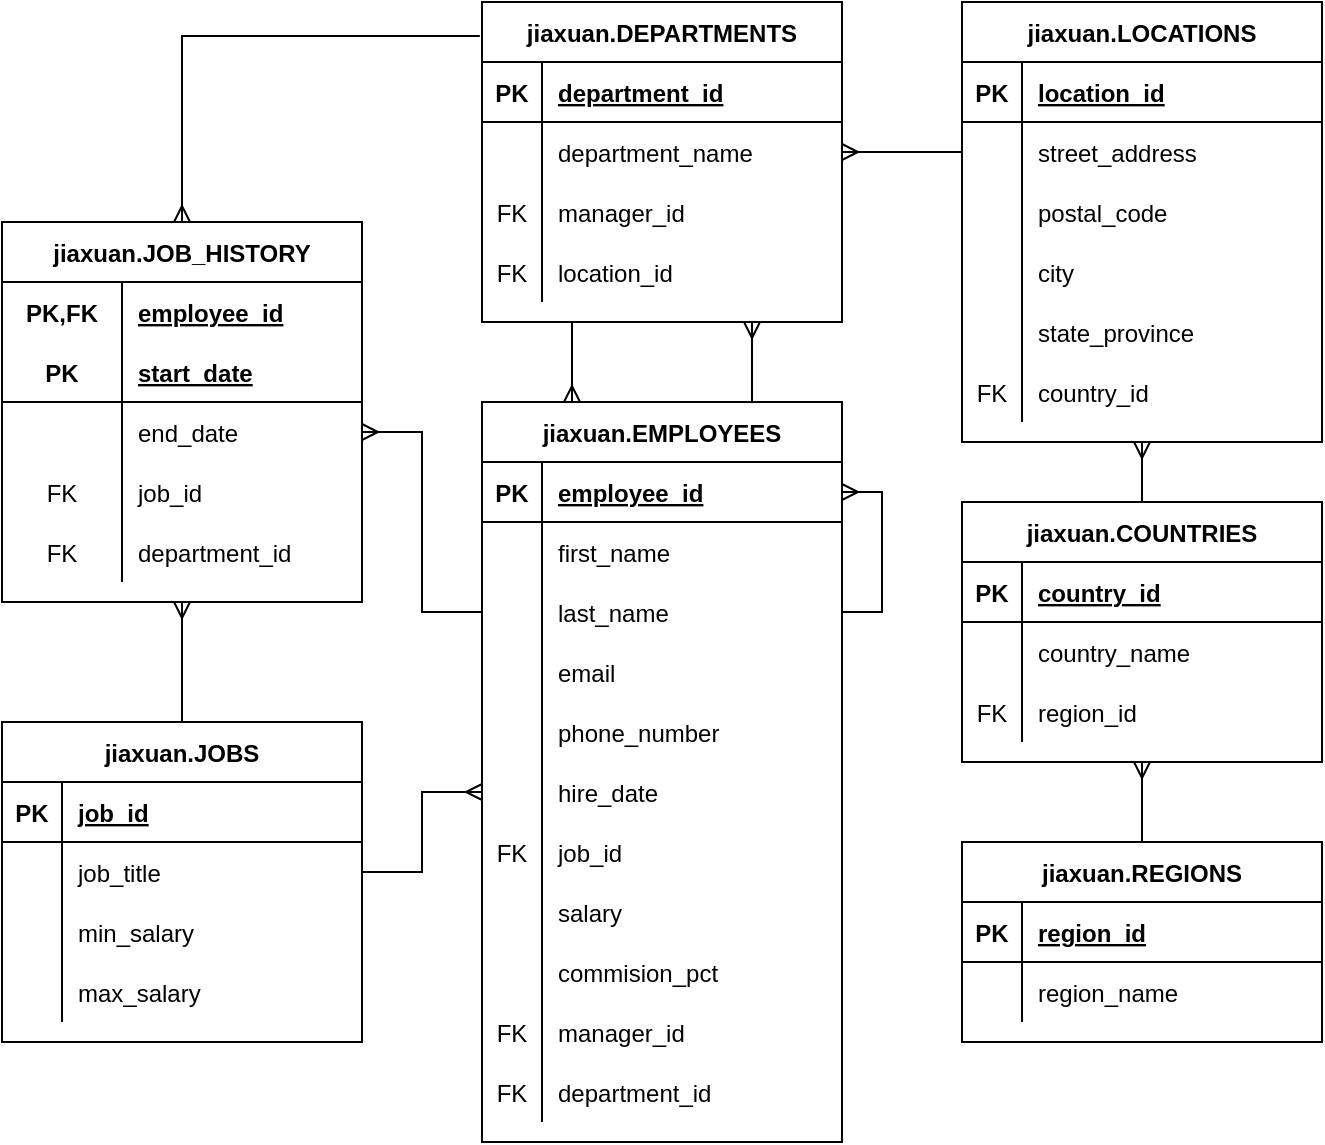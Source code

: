 <mxfile version="15.8.3" type="github">
  <diagram id="meha3vBZO2Yo5AJxxF1b" name="Page-1">
    <mxGraphModel dx="1422" dy="1894" grid="1" gridSize="10" guides="1" tooltips="1" connect="1" arrows="1" fold="1" page="1" pageScale="1" pageWidth="850" pageHeight="1100" math="0" shadow="0">
      <root>
        <mxCell id="0" />
        <mxCell id="1" parent="0" />
        <mxCell id="BhGY8TJ7GhRjr-Xtld-s-60" value="jiaxuan.REGIONS" style="shape=table;startSize=30;container=1;collapsible=1;childLayout=tableLayout;fixedRows=1;rowLines=0;fontStyle=1;align=center;resizeLast=1;" vertex="1" parent="1">
          <mxGeometry x="570" y="-470" width="180" height="100" as="geometry" />
        </mxCell>
        <mxCell id="BhGY8TJ7GhRjr-Xtld-s-61" value="" style="shape=partialRectangle;collapsible=0;dropTarget=0;pointerEvents=0;fillColor=none;top=0;left=0;bottom=1;right=0;points=[[0,0.5],[1,0.5]];portConstraint=eastwest;" vertex="1" parent="BhGY8TJ7GhRjr-Xtld-s-60">
          <mxGeometry y="30" width="180" height="30" as="geometry" />
        </mxCell>
        <mxCell id="BhGY8TJ7GhRjr-Xtld-s-62" value="PK" style="shape=partialRectangle;connectable=0;fillColor=none;top=0;left=0;bottom=0;right=0;fontStyle=1;overflow=hidden;" vertex="1" parent="BhGY8TJ7GhRjr-Xtld-s-61">
          <mxGeometry width="30" height="30" as="geometry">
            <mxRectangle width="30" height="30" as="alternateBounds" />
          </mxGeometry>
        </mxCell>
        <mxCell id="BhGY8TJ7GhRjr-Xtld-s-63" value="region_id" style="shape=partialRectangle;connectable=0;fillColor=none;top=0;left=0;bottom=0;right=0;align=left;spacingLeft=6;fontStyle=5;overflow=hidden;" vertex="1" parent="BhGY8TJ7GhRjr-Xtld-s-61">
          <mxGeometry x="30" width="150" height="30" as="geometry">
            <mxRectangle width="150" height="30" as="alternateBounds" />
          </mxGeometry>
        </mxCell>
        <mxCell id="BhGY8TJ7GhRjr-Xtld-s-64" value="" style="shape=partialRectangle;collapsible=0;dropTarget=0;pointerEvents=0;fillColor=none;top=0;left=0;bottom=0;right=0;points=[[0,0.5],[1,0.5]];portConstraint=eastwest;" vertex="1" parent="BhGY8TJ7GhRjr-Xtld-s-60">
          <mxGeometry y="60" width="180" height="30" as="geometry" />
        </mxCell>
        <mxCell id="BhGY8TJ7GhRjr-Xtld-s-65" value="" style="shape=partialRectangle;connectable=0;fillColor=none;top=0;left=0;bottom=0;right=0;editable=1;overflow=hidden;" vertex="1" parent="BhGY8TJ7GhRjr-Xtld-s-64">
          <mxGeometry width="30" height="30" as="geometry">
            <mxRectangle width="30" height="30" as="alternateBounds" />
          </mxGeometry>
        </mxCell>
        <mxCell id="BhGY8TJ7GhRjr-Xtld-s-66" value="region_name" style="shape=partialRectangle;connectable=0;fillColor=none;top=0;left=0;bottom=0;right=0;align=left;spacingLeft=6;overflow=hidden;" vertex="1" parent="BhGY8TJ7GhRjr-Xtld-s-64">
          <mxGeometry x="30" width="150" height="30" as="geometry">
            <mxRectangle width="150" height="30" as="alternateBounds" />
          </mxGeometry>
        </mxCell>
        <mxCell id="BhGY8TJ7GhRjr-Xtld-s-243" style="edgeStyle=orthogonalEdgeStyle;rounded=0;orthogonalLoop=1;jettySize=auto;html=1;exitX=0.5;exitY=1;exitDx=0;exitDy=0;entryX=0.5;entryY=0;entryDx=0;entryDy=0;startArrow=ERmany;startFill=0;endArrow=none;endFill=0;" edge="1" parent="1" source="BhGY8TJ7GhRjr-Xtld-s-99" target="BhGY8TJ7GhRjr-Xtld-s-60">
          <mxGeometry relative="1" as="geometry" />
        </mxCell>
        <mxCell id="BhGY8TJ7GhRjr-Xtld-s-99" value="jiaxuan.COUNTRIES" style="shape=table;startSize=30;container=1;collapsible=1;childLayout=tableLayout;fixedRows=1;rowLines=0;fontStyle=1;align=center;resizeLast=1;" vertex="1" parent="1">
          <mxGeometry x="570" y="-640" width="180" height="130" as="geometry" />
        </mxCell>
        <mxCell id="BhGY8TJ7GhRjr-Xtld-s-100" value="" style="shape=partialRectangle;collapsible=0;dropTarget=0;pointerEvents=0;fillColor=none;top=0;left=0;bottom=1;right=0;points=[[0,0.5],[1,0.5]];portConstraint=eastwest;" vertex="1" parent="BhGY8TJ7GhRjr-Xtld-s-99">
          <mxGeometry y="30" width="180" height="30" as="geometry" />
        </mxCell>
        <mxCell id="BhGY8TJ7GhRjr-Xtld-s-101" value="PK" style="shape=partialRectangle;connectable=0;fillColor=none;top=0;left=0;bottom=0;right=0;fontStyle=1;overflow=hidden;" vertex="1" parent="BhGY8TJ7GhRjr-Xtld-s-100">
          <mxGeometry width="30" height="30" as="geometry">
            <mxRectangle width="30" height="30" as="alternateBounds" />
          </mxGeometry>
        </mxCell>
        <mxCell id="BhGY8TJ7GhRjr-Xtld-s-102" value="country_id" style="shape=partialRectangle;connectable=0;fillColor=none;top=0;left=0;bottom=0;right=0;align=left;spacingLeft=6;fontStyle=5;overflow=hidden;" vertex="1" parent="BhGY8TJ7GhRjr-Xtld-s-100">
          <mxGeometry x="30" width="150" height="30" as="geometry">
            <mxRectangle width="150" height="30" as="alternateBounds" />
          </mxGeometry>
        </mxCell>
        <mxCell id="BhGY8TJ7GhRjr-Xtld-s-103" value="" style="shape=partialRectangle;collapsible=0;dropTarget=0;pointerEvents=0;fillColor=none;top=0;left=0;bottom=0;right=0;points=[[0,0.5],[1,0.5]];portConstraint=eastwest;" vertex="1" parent="BhGY8TJ7GhRjr-Xtld-s-99">
          <mxGeometry y="60" width="180" height="30" as="geometry" />
        </mxCell>
        <mxCell id="BhGY8TJ7GhRjr-Xtld-s-104" value="" style="shape=partialRectangle;connectable=0;fillColor=none;top=0;left=0;bottom=0;right=0;editable=1;overflow=hidden;" vertex="1" parent="BhGY8TJ7GhRjr-Xtld-s-103">
          <mxGeometry width="30" height="30" as="geometry">
            <mxRectangle width="30" height="30" as="alternateBounds" />
          </mxGeometry>
        </mxCell>
        <mxCell id="BhGY8TJ7GhRjr-Xtld-s-105" value="country_name" style="shape=partialRectangle;connectable=0;fillColor=none;top=0;left=0;bottom=0;right=0;align=left;spacingLeft=6;overflow=hidden;" vertex="1" parent="BhGY8TJ7GhRjr-Xtld-s-103">
          <mxGeometry x="30" width="150" height="30" as="geometry">
            <mxRectangle width="150" height="30" as="alternateBounds" />
          </mxGeometry>
        </mxCell>
        <mxCell id="BhGY8TJ7GhRjr-Xtld-s-106" value="" style="shape=partialRectangle;collapsible=0;dropTarget=0;pointerEvents=0;fillColor=none;top=0;left=0;bottom=0;right=0;points=[[0,0.5],[1,0.5]];portConstraint=eastwest;" vertex="1" parent="BhGY8TJ7GhRjr-Xtld-s-99">
          <mxGeometry y="90" width="180" height="30" as="geometry" />
        </mxCell>
        <mxCell id="BhGY8TJ7GhRjr-Xtld-s-107" value="FK" style="shape=partialRectangle;connectable=0;fillColor=none;top=0;left=0;bottom=0;right=0;editable=1;overflow=hidden;" vertex="1" parent="BhGY8TJ7GhRjr-Xtld-s-106">
          <mxGeometry width="30" height="30" as="geometry">
            <mxRectangle width="30" height="30" as="alternateBounds" />
          </mxGeometry>
        </mxCell>
        <mxCell id="BhGY8TJ7GhRjr-Xtld-s-108" value="region_id" style="shape=partialRectangle;connectable=0;fillColor=none;top=0;left=0;bottom=0;right=0;align=left;spacingLeft=6;overflow=hidden;" vertex="1" parent="BhGY8TJ7GhRjr-Xtld-s-106">
          <mxGeometry x="30" width="150" height="30" as="geometry">
            <mxRectangle width="150" height="30" as="alternateBounds" />
          </mxGeometry>
        </mxCell>
        <mxCell id="BhGY8TJ7GhRjr-Xtld-s-242" style="edgeStyle=orthogonalEdgeStyle;rounded=0;orthogonalLoop=1;jettySize=auto;html=1;exitX=0.5;exitY=1;exitDx=0;exitDy=0;entryX=0.5;entryY=0;entryDx=0;entryDy=0;startArrow=ERmany;startFill=0;endArrow=none;endFill=0;" edge="1" parent="1" source="BhGY8TJ7GhRjr-Xtld-s-109" target="BhGY8TJ7GhRjr-Xtld-s-99">
          <mxGeometry relative="1" as="geometry" />
        </mxCell>
        <mxCell id="BhGY8TJ7GhRjr-Xtld-s-109" value="jiaxuan.LOCATIONS" style="shape=table;startSize=30;container=1;collapsible=1;childLayout=tableLayout;fixedRows=1;rowLines=0;fontStyle=1;align=center;resizeLast=1;" vertex="1" parent="1">
          <mxGeometry x="570" y="-890" width="180" height="220" as="geometry" />
        </mxCell>
        <mxCell id="BhGY8TJ7GhRjr-Xtld-s-110" value="" style="shape=partialRectangle;collapsible=0;dropTarget=0;pointerEvents=0;fillColor=none;top=0;left=0;bottom=1;right=0;points=[[0,0.5],[1,0.5]];portConstraint=eastwest;" vertex="1" parent="BhGY8TJ7GhRjr-Xtld-s-109">
          <mxGeometry y="30" width="180" height="30" as="geometry" />
        </mxCell>
        <mxCell id="BhGY8TJ7GhRjr-Xtld-s-111" value="PK" style="shape=partialRectangle;connectable=0;fillColor=none;top=0;left=0;bottom=0;right=0;fontStyle=1;overflow=hidden;" vertex="1" parent="BhGY8TJ7GhRjr-Xtld-s-110">
          <mxGeometry width="30" height="30" as="geometry">
            <mxRectangle width="30" height="30" as="alternateBounds" />
          </mxGeometry>
        </mxCell>
        <mxCell id="BhGY8TJ7GhRjr-Xtld-s-112" value="location_id" style="shape=partialRectangle;connectable=0;fillColor=none;top=0;left=0;bottom=0;right=0;align=left;spacingLeft=6;fontStyle=5;overflow=hidden;" vertex="1" parent="BhGY8TJ7GhRjr-Xtld-s-110">
          <mxGeometry x="30" width="150" height="30" as="geometry">
            <mxRectangle width="150" height="30" as="alternateBounds" />
          </mxGeometry>
        </mxCell>
        <mxCell id="BhGY8TJ7GhRjr-Xtld-s-113" value="" style="shape=partialRectangle;collapsible=0;dropTarget=0;pointerEvents=0;fillColor=none;top=0;left=0;bottom=0;right=0;points=[[0,0.5],[1,0.5]];portConstraint=eastwest;" vertex="1" parent="BhGY8TJ7GhRjr-Xtld-s-109">
          <mxGeometry y="60" width="180" height="30" as="geometry" />
        </mxCell>
        <mxCell id="BhGY8TJ7GhRjr-Xtld-s-114" value="" style="shape=partialRectangle;connectable=0;fillColor=none;top=0;left=0;bottom=0;right=0;editable=1;overflow=hidden;" vertex="1" parent="BhGY8TJ7GhRjr-Xtld-s-113">
          <mxGeometry width="30" height="30" as="geometry">
            <mxRectangle width="30" height="30" as="alternateBounds" />
          </mxGeometry>
        </mxCell>
        <mxCell id="BhGY8TJ7GhRjr-Xtld-s-115" value="street_address" style="shape=partialRectangle;connectable=0;fillColor=none;top=0;left=0;bottom=0;right=0;align=left;spacingLeft=6;overflow=hidden;" vertex="1" parent="BhGY8TJ7GhRjr-Xtld-s-113">
          <mxGeometry x="30" width="150" height="30" as="geometry">
            <mxRectangle width="150" height="30" as="alternateBounds" />
          </mxGeometry>
        </mxCell>
        <mxCell id="BhGY8TJ7GhRjr-Xtld-s-116" value="" style="shape=partialRectangle;collapsible=0;dropTarget=0;pointerEvents=0;fillColor=none;top=0;left=0;bottom=0;right=0;points=[[0,0.5],[1,0.5]];portConstraint=eastwest;" vertex="1" parent="BhGY8TJ7GhRjr-Xtld-s-109">
          <mxGeometry y="90" width="180" height="30" as="geometry" />
        </mxCell>
        <mxCell id="BhGY8TJ7GhRjr-Xtld-s-117" value="" style="shape=partialRectangle;connectable=0;fillColor=none;top=0;left=0;bottom=0;right=0;editable=1;overflow=hidden;" vertex="1" parent="BhGY8TJ7GhRjr-Xtld-s-116">
          <mxGeometry width="30" height="30" as="geometry">
            <mxRectangle width="30" height="30" as="alternateBounds" />
          </mxGeometry>
        </mxCell>
        <mxCell id="BhGY8TJ7GhRjr-Xtld-s-118" value="postal_code" style="shape=partialRectangle;connectable=0;fillColor=none;top=0;left=0;bottom=0;right=0;align=left;spacingLeft=6;overflow=hidden;" vertex="1" parent="BhGY8TJ7GhRjr-Xtld-s-116">
          <mxGeometry x="30" width="150" height="30" as="geometry">
            <mxRectangle width="150" height="30" as="alternateBounds" />
          </mxGeometry>
        </mxCell>
        <mxCell id="BhGY8TJ7GhRjr-Xtld-s-120" value="" style="shape=partialRectangle;collapsible=0;dropTarget=0;pointerEvents=0;fillColor=none;top=0;left=0;bottom=0;right=0;points=[[0,0.5],[1,0.5]];portConstraint=eastwest;" vertex="1" parent="BhGY8TJ7GhRjr-Xtld-s-109">
          <mxGeometry y="120" width="180" height="30" as="geometry" />
        </mxCell>
        <mxCell id="BhGY8TJ7GhRjr-Xtld-s-121" value="" style="shape=partialRectangle;connectable=0;fillColor=none;top=0;left=0;bottom=0;right=0;editable=1;overflow=hidden;" vertex="1" parent="BhGY8TJ7GhRjr-Xtld-s-120">
          <mxGeometry width="30" height="30" as="geometry">
            <mxRectangle width="30" height="30" as="alternateBounds" />
          </mxGeometry>
        </mxCell>
        <mxCell id="BhGY8TJ7GhRjr-Xtld-s-122" value="city" style="shape=partialRectangle;connectable=0;fillColor=none;top=0;left=0;bottom=0;right=0;align=left;spacingLeft=6;overflow=hidden;" vertex="1" parent="BhGY8TJ7GhRjr-Xtld-s-120">
          <mxGeometry x="30" width="150" height="30" as="geometry">
            <mxRectangle width="150" height="30" as="alternateBounds" />
          </mxGeometry>
        </mxCell>
        <mxCell id="BhGY8TJ7GhRjr-Xtld-s-123" value="" style="shape=partialRectangle;collapsible=0;dropTarget=0;pointerEvents=0;fillColor=none;top=0;left=0;bottom=0;right=0;points=[[0,0.5],[1,0.5]];portConstraint=eastwest;" vertex="1" parent="BhGY8TJ7GhRjr-Xtld-s-109">
          <mxGeometry y="150" width="180" height="30" as="geometry" />
        </mxCell>
        <mxCell id="BhGY8TJ7GhRjr-Xtld-s-124" value="" style="shape=partialRectangle;connectable=0;fillColor=none;top=0;left=0;bottom=0;right=0;editable=1;overflow=hidden;" vertex="1" parent="BhGY8TJ7GhRjr-Xtld-s-123">
          <mxGeometry width="30" height="30" as="geometry">
            <mxRectangle width="30" height="30" as="alternateBounds" />
          </mxGeometry>
        </mxCell>
        <mxCell id="BhGY8TJ7GhRjr-Xtld-s-125" value="state_province" style="shape=partialRectangle;connectable=0;fillColor=none;top=0;left=0;bottom=0;right=0;align=left;spacingLeft=6;overflow=hidden;" vertex="1" parent="BhGY8TJ7GhRjr-Xtld-s-123">
          <mxGeometry x="30" width="150" height="30" as="geometry">
            <mxRectangle width="150" height="30" as="alternateBounds" />
          </mxGeometry>
        </mxCell>
        <mxCell id="BhGY8TJ7GhRjr-Xtld-s-126" value="" style="shape=partialRectangle;collapsible=0;dropTarget=0;pointerEvents=0;fillColor=none;top=0;left=0;bottom=0;right=0;points=[[0,0.5],[1,0.5]];portConstraint=eastwest;" vertex="1" parent="BhGY8TJ7GhRjr-Xtld-s-109">
          <mxGeometry y="180" width="180" height="30" as="geometry" />
        </mxCell>
        <mxCell id="BhGY8TJ7GhRjr-Xtld-s-127" value="FK" style="shape=partialRectangle;connectable=0;fillColor=none;top=0;left=0;bottom=0;right=0;editable=1;overflow=hidden;" vertex="1" parent="BhGY8TJ7GhRjr-Xtld-s-126">
          <mxGeometry width="30" height="30" as="geometry">
            <mxRectangle width="30" height="30" as="alternateBounds" />
          </mxGeometry>
        </mxCell>
        <mxCell id="BhGY8TJ7GhRjr-Xtld-s-128" value="country_id" style="shape=partialRectangle;connectable=0;fillColor=none;top=0;left=0;bottom=0;right=0;align=left;spacingLeft=6;overflow=hidden;" vertex="1" parent="BhGY8TJ7GhRjr-Xtld-s-126">
          <mxGeometry x="30" width="150" height="30" as="geometry">
            <mxRectangle width="150" height="30" as="alternateBounds" />
          </mxGeometry>
        </mxCell>
        <mxCell id="BhGY8TJ7GhRjr-Xtld-s-251" style="edgeStyle=orthogonalEdgeStyle;rounded=0;orthogonalLoop=1;jettySize=auto;html=1;exitX=0.75;exitY=1;exitDx=0;exitDy=0;entryX=0.75;entryY=0;entryDx=0;entryDy=0;startArrow=ERmany;startFill=0;endArrow=none;endFill=0;" edge="1" parent="1" source="BhGY8TJ7GhRjr-Xtld-s-148" target="BhGY8TJ7GhRjr-Xtld-s-164">
          <mxGeometry relative="1" as="geometry" />
        </mxCell>
        <mxCell id="BhGY8TJ7GhRjr-Xtld-s-148" value="jiaxuan.DEPARTMENTS" style="shape=table;startSize=30;container=1;collapsible=1;childLayout=tableLayout;fixedRows=1;rowLines=0;fontStyle=1;align=center;resizeLast=1;" vertex="1" parent="1">
          <mxGeometry x="330" y="-890" width="180" height="160" as="geometry" />
        </mxCell>
        <mxCell id="BhGY8TJ7GhRjr-Xtld-s-149" value="" style="shape=partialRectangle;collapsible=0;dropTarget=0;pointerEvents=0;fillColor=none;top=0;left=0;bottom=1;right=0;points=[[0,0.5],[1,0.5]];portConstraint=eastwest;" vertex="1" parent="BhGY8TJ7GhRjr-Xtld-s-148">
          <mxGeometry y="30" width="180" height="30" as="geometry" />
        </mxCell>
        <mxCell id="BhGY8TJ7GhRjr-Xtld-s-150" value="PK" style="shape=partialRectangle;connectable=0;fillColor=none;top=0;left=0;bottom=0;right=0;fontStyle=1;overflow=hidden;" vertex="1" parent="BhGY8TJ7GhRjr-Xtld-s-149">
          <mxGeometry width="30" height="30" as="geometry">
            <mxRectangle width="30" height="30" as="alternateBounds" />
          </mxGeometry>
        </mxCell>
        <mxCell id="BhGY8TJ7GhRjr-Xtld-s-151" value="department_id" style="shape=partialRectangle;connectable=0;fillColor=none;top=0;left=0;bottom=0;right=0;align=left;spacingLeft=6;fontStyle=5;overflow=hidden;" vertex="1" parent="BhGY8TJ7GhRjr-Xtld-s-149">
          <mxGeometry x="30" width="150" height="30" as="geometry">
            <mxRectangle width="150" height="30" as="alternateBounds" />
          </mxGeometry>
        </mxCell>
        <mxCell id="BhGY8TJ7GhRjr-Xtld-s-152" value="" style="shape=partialRectangle;collapsible=0;dropTarget=0;pointerEvents=0;fillColor=none;top=0;left=0;bottom=0;right=0;points=[[0,0.5],[1,0.5]];portConstraint=eastwest;" vertex="1" parent="BhGY8TJ7GhRjr-Xtld-s-148">
          <mxGeometry y="60" width="180" height="30" as="geometry" />
        </mxCell>
        <mxCell id="BhGY8TJ7GhRjr-Xtld-s-153" value="" style="shape=partialRectangle;connectable=0;fillColor=none;top=0;left=0;bottom=0;right=0;editable=1;overflow=hidden;" vertex="1" parent="BhGY8TJ7GhRjr-Xtld-s-152">
          <mxGeometry width="30" height="30" as="geometry">
            <mxRectangle width="30" height="30" as="alternateBounds" />
          </mxGeometry>
        </mxCell>
        <mxCell id="BhGY8TJ7GhRjr-Xtld-s-154" value="department_name" style="shape=partialRectangle;connectable=0;fillColor=none;top=0;left=0;bottom=0;right=0;align=left;spacingLeft=6;overflow=hidden;" vertex="1" parent="BhGY8TJ7GhRjr-Xtld-s-152">
          <mxGeometry x="30" width="150" height="30" as="geometry">
            <mxRectangle width="150" height="30" as="alternateBounds" />
          </mxGeometry>
        </mxCell>
        <mxCell id="BhGY8TJ7GhRjr-Xtld-s-155" value="" style="shape=partialRectangle;collapsible=0;dropTarget=0;pointerEvents=0;fillColor=none;top=0;left=0;bottom=0;right=0;points=[[0,0.5],[1,0.5]];portConstraint=eastwest;" vertex="1" parent="BhGY8TJ7GhRjr-Xtld-s-148">
          <mxGeometry y="90" width="180" height="30" as="geometry" />
        </mxCell>
        <mxCell id="BhGY8TJ7GhRjr-Xtld-s-156" value="FK" style="shape=partialRectangle;connectable=0;fillColor=none;top=0;left=0;bottom=0;right=0;editable=1;overflow=hidden;" vertex="1" parent="BhGY8TJ7GhRjr-Xtld-s-155">
          <mxGeometry width="30" height="30" as="geometry">
            <mxRectangle width="30" height="30" as="alternateBounds" />
          </mxGeometry>
        </mxCell>
        <mxCell id="BhGY8TJ7GhRjr-Xtld-s-157" value="manager_id" style="shape=partialRectangle;connectable=0;fillColor=none;top=0;left=0;bottom=0;right=0;align=left;spacingLeft=6;overflow=hidden;" vertex="1" parent="BhGY8TJ7GhRjr-Xtld-s-155">
          <mxGeometry x="30" width="150" height="30" as="geometry">
            <mxRectangle width="150" height="30" as="alternateBounds" />
          </mxGeometry>
        </mxCell>
        <mxCell id="BhGY8TJ7GhRjr-Xtld-s-158" value="" style="shape=partialRectangle;collapsible=0;dropTarget=0;pointerEvents=0;fillColor=none;top=0;left=0;bottom=0;right=0;points=[[0,0.5],[1,0.5]];portConstraint=eastwest;" vertex="1" parent="BhGY8TJ7GhRjr-Xtld-s-148">
          <mxGeometry y="120" width="180" height="30" as="geometry" />
        </mxCell>
        <mxCell id="BhGY8TJ7GhRjr-Xtld-s-159" value="FK" style="shape=partialRectangle;connectable=0;fillColor=none;top=0;left=0;bottom=0;right=0;editable=1;overflow=hidden;" vertex="1" parent="BhGY8TJ7GhRjr-Xtld-s-158">
          <mxGeometry width="30" height="30" as="geometry">
            <mxRectangle width="30" height="30" as="alternateBounds" />
          </mxGeometry>
        </mxCell>
        <mxCell id="BhGY8TJ7GhRjr-Xtld-s-160" value="location_id" style="shape=partialRectangle;connectable=0;fillColor=none;top=0;left=0;bottom=0;right=0;align=left;spacingLeft=6;overflow=hidden;" vertex="1" parent="BhGY8TJ7GhRjr-Xtld-s-158">
          <mxGeometry x="30" width="150" height="30" as="geometry">
            <mxRectangle width="150" height="30" as="alternateBounds" />
          </mxGeometry>
        </mxCell>
        <mxCell id="BhGY8TJ7GhRjr-Xtld-s-250" style="edgeStyle=orthogonalEdgeStyle;rounded=0;orthogonalLoop=1;jettySize=auto;html=1;exitX=0.25;exitY=0;exitDx=0;exitDy=0;entryX=0.25;entryY=1;entryDx=0;entryDy=0;startArrow=ERmany;startFill=0;endArrow=none;endFill=0;" edge="1" parent="1" source="BhGY8TJ7GhRjr-Xtld-s-164" target="BhGY8TJ7GhRjr-Xtld-s-148">
          <mxGeometry relative="1" as="geometry" />
        </mxCell>
        <mxCell id="BhGY8TJ7GhRjr-Xtld-s-164" value="jiaxuan.EMPLOYEES" style="shape=table;startSize=30;container=1;collapsible=1;childLayout=tableLayout;fixedRows=1;rowLines=0;fontStyle=1;align=center;resizeLast=1;" vertex="1" parent="1">
          <mxGeometry x="330" y="-690" width="180" height="370" as="geometry" />
        </mxCell>
        <mxCell id="BhGY8TJ7GhRjr-Xtld-s-245" style="edgeStyle=orthogonalEdgeStyle;rounded=0;orthogonalLoop=1;jettySize=auto;html=1;exitX=1;exitY=0.5;exitDx=0;exitDy=0;entryX=1;entryY=0.5;entryDx=0;entryDy=0;startArrow=ERmany;startFill=0;endArrow=none;endFill=0;" edge="1" parent="BhGY8TJ7GhRjr-Xtld-s-164" source="BhGY8TJ7GhRjr-Xtld-s-165" target="BhGY8TJ7GhRjr-Xtld-s-171">
          <mxGeometry relative="1" as="geometry" />
        </mxCell>
        <mxCell id="BhGY8TJ7GhRjr-Xtld-s-165" value="" style="shape=partialRectangle;collapsible=0;dropTarget=0;pointerEvents=0;fillColor=none;top=0;left=0;bottom=1;right=0;points=[[0,0.5],[1,0.5]];portConstraint=eastwest;" vertex="1" parent="BhGY8TJ7GhRjr-Xtld-s-164">
          <mxGeometry y="30" width="180" height="30" as="geometry" />
        </mxCell>
        <mxCell id="BhGY8TJ7GhRjr-Xtld-s-166" value="PK" style="shape=partialRectangle;connectable=0;fillColor=none;top=0;left=0;bottom=0;right=0;fontStyle=1;overflow=hidden;" vertex="1" parent="BhGY8TJ7GhRjr-Xtld-s-165">
          <mxGeometry width="30" height="30" as="geometry">
            <mxRectangle width="30" height="30" as="alternateBounds" />
          </mxGeometry>
        </mxCell>
        <mxCell id="BhGY8TJ7GhRjr-Xtld-s-167" value="employee_id" style="shape=partialRectangle;connectable=0;fillColor=none;top=0;left=0;bottom=0;right=0;align=left;spacingLeft=6;fontStyle=5;overflow=hidden;" vertex="1" parent="BhGY8TJ7GhRjr-Xtld-s-165">
          <mxGeometry x="30" width="150" height="30" as="geometry">
            <mxRectangle width="150" height="30" as="alternateBounds" />
          </mxGeometry>
        </mxCell>
        <mxCell id="BhGY8TJ7GhRjr-Xtld-s-168" value="" style="shape=partialRectangle;collapsible=0;dropTarget=0;pointerEvents=0;fillColor=none;top=0;left=0;bottom=0;right=0;points=[[0,0.5],[1,0.5]];portConstraint=eastwest;" vertex="1" parent="BhGY8TJ7GhRjr-Xtld-s-164">
          <mxGeometry y="60" width="180" height="30" as="geometry" />
        </mxCell>
        <mxCell id="BhGY8TJ7GhRjr-Xtld-s-169" value="" style="shape=partialRectangle;connectable=0;fillColor=none;top=0;left=0;bottom=0;right=0;editable=1;overflow=hidden;" vertex="1" parent="BhGY8TJ7GhRjr-Xtld-s-168">
          <mxGeometry width="30" height="30" as="geometry">
            <mxRectangle width="30" height="30" as="alternateBounds" />
          </mxGeometry>
        </mxCell>
        <mxCell id="BhGY8TJ7GhRjr-Xtld-s-170" value="first_name" style="shape=partialRectangle;connectable=0;fillColor=none;top=0;left=0;bottom=0;right=0;align=left;spacingLeft=6;overflow=hidden;" vertex="1" parent="BhGY8TJ7GhRjr-Xtld-s-168">
          <mxGeometry x="30" width="150" height="30" as="geometry">
            <mxRectangle width="150" height="30" as="alternateBounds" />
          </mxGeometry>
        </mxCell>
        <mxCell id="BhGY8TJ7GhRjr-Xtld-s-171" value="" style="shape=partialRectangle;collapsible=0;dropTarget=0;pointerEvents=0;fillColor=none;top=0;left=0;bottom=0;right=0;points=[[0,0.5],[1,0.5]];portConstraint=eastwest;" vertex="1" parent="BhGY8TJ7GhRjr-Xtld-s-164">
          <mxGeometry y="90" width="180" height="30" as="geometry" />
        </mxCell>
        <mxCell id="BhGY8TJ7GhRjr-Xtld-s-172" value="" style="shape=partialRectangle;connectable=0;fillColor=none;top=0;left=0;bottom=0;right=0;editable=1;overflow=hidden;" vertex="1" parent="BhGY8TJ7GhRjr-Xtld-s-171">
          <mxGeometry width="30" height="30" as="geometry">
            <mxRectangle width="30" height="30" as="alternateBounds" />
          </mxGeometry>
        </mxCell>
        <mxCell id="BhGY8TJ7GhRjr-Xtld-s-173" value="last_name" style="shape=partialRectangle;connectable=0;fillColor=none;top=0;left=0;bottom=0;right=0;align=left;spacingLeft=6;overflow=hidden;" vertex="1" parent="BhGY8TJ7GhRjr-Xtld-s-171">
          <mxGeometry x="30" width="150" height="30" as="geometry">
            <mxRectangle width="150" height="30" as="alternateBounds" />
          </mxGeometry>
        </mxCell>
        <mxCell id="BhGY8TJ7GhRjr-Xtld-s-174" value="" style="shape=partialRectangle;collapsible=0;dropTarget=0;pointerEvents=0;fillColor=none;top=0;left=0;bottom=0;right=0;points=[[0,0.5],[1,0.5]];portConstraint=eastwest;" vertex="1" parent="BhGY8TJ7GhRjr-Xtld-s-164">
          <mxGeometry y="120" width="180" height="30" as="geometry" />
        </mxCell>
        <mxCell id="BhGY8TJ7GhRjr-Xtld-s-175" value="" style="shape=partialRectangle;connectable=0;fillColor=none;top=0;left=0;bottom=0;right=0;editable=1;overflow=hidden;" vertex="1" parent="BhGY8TJ7GhRjr-Xtld-s-174">
          <mxGeometry width="30" height="30" as="geometry">
            <mxRectangle width="30" height="30" as="alternateBounds" />
          </mxGeometry>
        </mxCell>
        <mxCell id="BhGY8TJ7GhRjr-Xtld-s-176" value="email" style="shape=partialRectangle;connectable=0;fillColor=none;top=0;left=0;bottom=0;right=0;align=left;spacingLeft=6;overflow=hidden;" vertex="1" parent="BhGY8TJ7GhRjr-Xtld-s-174">
          <mxGeometry x="30" width="150" height="30" as="geometry">
            <mxRectangle width="150" height="30" as="alternateBounds" />
          </mxGeometry>
        </mxCell>
        <mxCell id="BhGY8TJ7GhRjr-Xtld-s-177" value="" style="shape=partialRectangle;collapsible=0;dropTarget=0;pointerEvents=0;fillColor=none;top=0;left=0;bottom=0;right=0;points=[[0,0.5],[1,0.5]];portConstraint=eastwest;" vertex="1" parent="BhGY8TJ7GhRjr-Xtld-s-164">
          <mxGeometry y="150" width="180" height="30" as="geometry" />
        </mxCell>
        <mxCell id="BhGY8TJ7GhRjr-Xtld-s-178" value="" style="shape=partialRectangle;connectable=0;fillColor=none;top=0;left=0;bottom=0;right=0;editable=1;overflow=hidden;" vertex="1" parent="BhGY8TJ7GhRjr-Xtld-s-177">
          <mxGeometry width="30" height="30" as="geometry">
            <mxRectangle width="30" height="30" as="alternateBounds" />
          </mxGeometry>
        </mxCell>
        <mxCell id="BhGY8TJ7GhRjr-Xtld-s-179" value="phone_number" style="shape=partialRectangle;connectable=0;fillColor=none;top=0;left=0;bottom=0;right=0;align=left;spacingLeft=6;overflow=hidden;" vertex="1" parent="BhGY8TJ7GhRjr-Xtld-s-177">
          <mxGeometry x="30" width="150" height="30" as="geometry">
            <mxRectangle width="150" height="30" as="alternateBounds" />
          </mxGeometry>
        </mxCell>
        <mxCell id="BhGY8TJ7GhRjr-Xtld-s-180" value="" style="shape=partialRectangle;collapsible=0;dropTarget=0;pointerEvents=0;fillColor=none;top=0;left=0;bottom=0;right=0;points=[[0,0.5],[1,0.5]];portConstraint=eastwest;" vertex="1" parent="BhGY8TJ7GhRjr-Xtld-s-164">
          <mxGeometry y="180" width="180" height="30" as="geometry" />
        </mxCell>
        <mxCell id="BhGY8TJ7GhRjr-Xtld-s-181" value="" style="shape=partialRectangle;connectable=0;fillColor=none;top=0;left=0;bottom=0;right=0;editable=1;overflow=hidden;" vertex="1" parent="BhGY8TJ7GhRjr-Xtld-s-180">
          <mxGeometry width="30" height="30" as="geometry">
            <mxRectangle width="30" height="30" as="alternateBounds" />
          </mxGeometry>
        </mxCell>
        <mxCell id="BhGY8TJ7GhRjr-Xtld-s-182" value="hire_date" style="shape=partialRectangle;connectable=0;fillColor=none;top=0;left=0;bottom=0;right=0;align=left;spacingLeft=6;overflow=hidden;" vertex="1" parent="BhGY8TJ7GhRjr-Xtld-s-180">
          <mxGeometry x="30" width="150" height="30" as="geometry">
            <mxRectangle width="150" height="30" as="alternateBounds" />
          </mxGeometry>
        </mxCell>
        <mxCell id="BhGY8TJ7GhRjr-Xtld-s-183" value="" style="shape=partialRectangle;collapsible=0;dropTarget=0;pointerEvents=0;fillColor=none;top=0;left=0;bottom=0;right=0;points=[[0,0.5],[1,0.5]];portConstraint=eastwest;" vertex="1" parent="BhGY8TJ7GhRjr-Xtld-s-164">
          <mxGeometry y="210" width="180" height="30" as="geometry" />
        </mxCell>
        <mxCell id="BhGY8TJ7GhRjr-Xtld-s-184" value="FK" style="shape=partialRectangle;connectable=0;fillColor=none;top=0;left=0;bottom=0;right=0;editable=1;overflow=hidden;" vertex="1" parent="BhGY8TJ7GhRjr-Xtld-s-183">
          <mxGeometry width="30" height="30" as="geometry">
            <mxRectangle width="30" height="30" as="alternateBounds" />
          </mxGeometry>
        </mxCell>
        <mxCell id="BhGY8TJ7GhRjr-Xtld-s-185" value="job_id" style="shape=partialRectangle;connectable=0;fillColor=none;top=0;left=0;bottom=0;right=0;align=left;spacingLeft=6;overflow=hidden;" vertex="1" parent="BhGY8TJ7GhRjr-Xtld-s-183">
          <mxGeometry x="30" width="150" height="30" as="geometry">
            <mxRectangle width="150" height="30" as="alternateBounds" />
          </mxGeometry>
        </mxCell>
        <mxCell id="BhGY8TJ7GhRjr-Xtld-s-186" value="" style="shape=partialRectangle;collapsible=0;dropTarget=0;pointerEvents=0;fillColor=none;top=0;left=0;bottom=0;right=0;points=[[0,0.5],[1,0.5]];portConstraint=eastwest;" vertex="1" parent="BhGY8TJ7GhRjr-Xtld-s-164">
          <mxGeometry y="240" width="180" height="30" as="geometry" />
        </mxCell>
        <mxCell id="BhGY8TJ7GhRjr-Xtld-s-187" value="" style="shape=partialRectangle;connectable=0;fillColor=none;top=0;left=0;bottom=0;right=0;editable=1;overflow=hidden;" vertex="1" parent="BhGY8TJ7GhRjr-Xtld-s-186">
          <mxGeometry width="30" height="30" as="geometry">
            <mxRectangle width="30" height="30" as="alternateBounds" />
          </mxGeometry>
        </mxCell>
        <mxCell id="BhGY8TJ7GhRjr-Xtld-s-188" value="salary" style="shape=partialRectangle;connectable=0;fillColor=none;top=0;left=0;bottom=0;right=0;align=left;spacingLeft=6;overflow=hidden;" vertex="1" parent="BhGY8TJ7GhRjr-Xtld-s-186">
          <mxGeometry x="30" width="150" height="30" as="geometry">
            <mxRectangle width="150" height="30" as="alternateBounds" />
          </mxGeometry>
        </mxCell>
        <mxCell id="BhGY8TJ7GhRjr-Xtld-s-189" value="" style="shape=partialRectangle;collapsible=0;dropTarget=0;pointerEvents=0;fillColor=none;top=0;left=0;bottom=0;right=0;points=[[0,0.5],[1,0.5]];portConstraint=eastwest;" vertex="1" parent="BhGY8TJ7GhRjr-Xtld-s-164">
          <mxGeometry y="270" width="180" height="30" as="geometry" />
        </mxCell>
        <mxCell id="BhGY8TJ7GhRjr-Xtld-s-190" value="" style="shape=partialRectangle;connectable=0;fillColor=none;top=0;left=0;bottom=0;right=0;editable=1;overflow=hidden;" vertex="1" parent="BhGY8TJ7GhRjr-Xtld-s-189">
          <mxGeometry width="30" height="30" as="geometry">
            <mxRectangle width="30" height="30" as="alternateBounds" />
          </mxGeometry>
        </mxCell>
        <mxCell id="BhGY8TJ7GhRjr-Xtld-s-191" value="commision_pct" style="shape=partialRectangle;connectable=0;fillColor=none;top=0;left=0;bottom=0;right=0;align=left;spacingLeft=6;overflow=hidden;" vertex="1" parent="BhGY8TJ7GhRjr-Xtld-s-189">
          <mxGeometry x="30" width="150" height="30" as="geometry">
            <mxRectangle width="150" height="30" as="alternateBounds" />
          </mxGeometry>
        </mxCell>
        <mxCell id="BhGY8TJ7GhRjr-Xtld-s-192" value="" style="shape=partialRectangle;collapsible=0;dropTarget=0;pointerEvents=0;fillColor=none;top=0;left=0;bottom=0;right=0;points=[[0,0.5],[1,0.5]];portConstraint=eastwest;" vertex="1" parent="BhGY8TJ7GhRjr-Xtld-s-164">
          <mxGeometry y="300" width="180" height="30" as="geometry" />
        </mxCell>
        <mxCell id="BhGY8TJ7GhRjr-Xtld-s-193" value="FK" style="shape=partialRectangle;connectable=0;fillColor=none;top=0;left=0;bottom=0;right=0;editable=1;overflow=hidden;" vertex="1" parent="BhGY8TJ7GhRjr-Xtld-s-192">
          <mxGeometry width="30" height="30" as="geometry">
            <mxRectangle width="30" height="30" as="alternateBounds" />
          </mxGeometry>
        </mxCell>
        <mxCell id="BhGY8TJ7GhRjr-Xtld-s-194" value="manager_id" style="shape=partialRectangle;connectable=0;fillColor=none;top=0;left=0;bottom=0;right=0;align=left;spacingLeft=6;overflow=hidden;" vertex="1" parent="BhGY8TJ7GhRjr-Xtld-s-192">
          <mxGeometry x="30" width="150" height="30" as="geometry">
            <mxRectangle width="150" height="30" as="alternateBounds" />
          </mxGeometry>
        </mxCell>
        <mxCell id="BhGY8TJ7GhRjr-Xtld-s-195" value="" style="shape=partialRectangle;collapsible=0;dropTarget=0;pointerEvents=0;fillColor=none;top=0;left=0;bottom=0;right=0;points=[[0,0.5],[1,0.5]];portConstraint=eastwest;" vertex="1" parent="BhGY8TJ7GhRjr-Xtld-s-164">
          <mxGeometry y="330" width="180" height="30" as="geometry" />
        </mxCell>
        <mxCell id="BhGY8TJ7GhRjr-Xtld-s-196" value="FK" style="shape=partialRectangle;connectable=0;fillColor=none;top=0;left=0;bottom=0;right=0;editable=1;overflow=hidden;" vertex="1" parent="BhGY8TJ7GhRjr-Xtld-s-195">
          <mxGeometry width="30" height="30" as="geometry">
            <mxRectangle width="30" height="30" as="alternateBounds" />
          </mxGeometry>
        </mxCell>
        <mxCell id="BhGY8TJ7GhRjr-Xtld-s-197" value="department_id" style="shape=partialRectangle;connectable=0;fillColor=none;top=0;left=0;bottom=0;right=0;align=left;spacingLeft=6;overflow=hidden;" vertex="1" parent="BhGY8TJ7GhRjr-Xtld-s-195">
          <mxGeometry x="30" width="150" height="30" as="geometry">
            <mxRectangle width="150" height="30" as="alternateBounds" />
          </mxGeometry>
        </mxCell>
        <mxCell id="BhGY8TJ7GhRjr-Xtld-s-198" value="jiaxuan.JOBS" style="shape=table;startSize=30;container=1;collapsible=1;childLayout=tableLayout;fixedRows=1;rowLines=0;fontStyle=1;align=center;resizeLast=1;" vertex="1" parent="1">
          <mxGeometry x="90" y="-530" width="180" height="160" as="geometry" />
        </mxCell>
        <mxCell id="BhGY8TJ7GhRjr-Xtld-s-199" value="" style="shape=partialRectangle;collapsible=0;dropTarget=0;pointerEvents=0;fillColor=none;top=0;left=0;bottom=1;right=0;points=[[0,0.5],[1,0.5]];portConstraint=eastwest;" vertex="1" parent="BhGY8TJ7GhRjr-Xtld-s-198">
          <mxGeometry y="30" width="180" height="30" as="geometry" />
        </mxCell>
        <mxCell id="BhGY8TJ7GhRjr-Xtld-s-200" value="PK" style="shape=partialRectangle;connectable=0;fillColor=none;top=0;left=0;bottom=0;right=0;fontStyle=1;overflow=hidden;" vertex="1" parent="BhGY8TJ7GhRjr-Xtld-s-199">
          <mxGeometry width="30" height="30" as="geometry">
            <mxRectangle width="30" height="30" as="alternateBounds" />
          </mxGeometry>
        </mxCell>
        <mxCell id="BhGY8TJ7GhRjr-Xtld-s-201" value="job_id" style="shape=partialRectangle;connectable=0;fillColor=none;top=0;left=0;bottom=0;right=0;align=left;spacingLeft=6;fontStyle=5;overflow=hidden;" vertex="1" parent="BhGY8TJ7GhRjr-Xtld-s-199">
          <mxGeometry x="30" width="150" height="30" as="geometry">
            <mxRectangle width="150" height="30" as="alternateBounds" />
          </mxGeometry>
        </mxCell>
        <mxCell id="BhGY8TJ7GhRjr-Xtld-s-202" value="" style="shape=partialRectangle;collapsible=0;dropTarget=0;pointerEvents=0;fillColor=none;top=0;left=0;bottom=0;right=0;points=[[0,0.5],[1,0.5]];portConstraint=eastwest;" vertex="1" parent="BhGY8TJ7GhRjr-Xtld-s-198">
          <mxGeometry y="60" width="180" height="30" as="geometry" />
        </mxCell>
        <mxCell id="BhGY8TJ7GhRjr-Xtld-s-203" value="" style="shape=partialRectangle;connectable=0;fillColor=none;top=0;left=0;bottom=0;right=0;editable=1;overflow=hidden;" vertex="1" parent="BhGY8TJ7GhRjr-Xtld-s-202">
          <mxGeometry width="30" height="30" as="geometry">
            <mxRectangle width="30" height="30" as="alternateBounds" />
          </mxGeometry>
        </mxCell>
        <mxCell id="BhGY8TJ7GhRjr-Xtld-s-204" value="job_title" style="shape=partialRectangle;connectable=0;fillColor=none;top=0;left=0;bottom=0;right=0;align=left;spacingLeft=6;overflow=hidden;" vertex="1" parent="BhGY8TJ7GhRjr-Xtld-s-202">
          <mxGeometry x="30" width="150" height="30" as="geometry">
            <mxRectangle width="150" height="30" as="alternateBounds" />
          </mxGeometry>
        </mxCell>
        <mxCell id="BhGY8TJ7GhRjr-Xtld-s-205" value="" style="shape=partialRectangle;collapsible=0;dropTarget=0;pointerEvents=0;fillColor=none;top=0;left=0;bottom=0;right=0;points=[[0,0.5],[1,0.5]];portConstraint=eastwest;" vertex="1" parent="BhGY8TJ7GhRjr-Xtld-s-198">
          <mxGeometry y="90" width="180" height="30" as="geometry" />
        </mxCell>
        <mxCell id="BhGY8TJ7GhRjr-Xtld-s-206" value="" style="shape=partialRectangle;connectable=0;fillColor=none;top=0;left=0;bottom=0;right=0;editable=1;overflow=hidden;" vertex="1" parent="BhGY8TJ7GhRjr-Xtld-s-205">
          <mxGeometry width="30" height="30" as="geometry">
            <mxRectangle width="30" height="30" as="alternateBounds" />
          </mxGeometry>
        </mxCell>
        <mxCell id="BhGY8TJ7GhRjr-Xtld-s-207" value="min_salary" style="shape=partialRectangle;connectable=0;fillColor=none;top=0;left=0;bottom=0;right=0;align=left;spacingLeft=6;overflow=hidden;" vertex="1" parent="BhGY8TJ7GhRjr-Xtld-s-205">
          <mxGeometry x="30" width="150" height="30" as="geometry">
            <mxRectangle width="150" height="30" as="alternateBounds" />
          </mxGeometry>
        </mxCell>
        <mxCell id="BhGY8TJ7GhRjr-Xtld-s-208" value="" style="shape=partialRectangle;collapsible=0;dropTarget=0;pointerEvents=0;fillColor=none;top=0;left=0;bottom=0;right=0;points=[[0,0.5],[1,0.5]];portConstraint=eastwest;" vertex="1" parent="BhGY8TJ7GhRjr-Xtld-s-198">
          <mxGeometry y="120" width="180" height="30" as="geometry" />
        </mxCell>
        <mxCell id="BhGY8TJ7GhRjr-Xtld-s-209" value="" style="shape=partialRectangle;connectable=0;fillColor=none;top=0;left=0;bottom=0;right=0;editable=1;overflow=hidden;" vertex="1" parent="BhGY8TJ7GhRjr-Xtld-s-208">
          <mxGeometry width="30" height="30" as="geometry">
            <mxRectangle width="30" height="30" as="alternateBounds" />
          </mxGeometry>
        </mxCell>
        <mxCell id="BhGY8TJ7GhRjr-Xtld-s-210" value="max_salary" style="shape=partialRectangle;connectable=0;fillColor=none;top=0;left=0;bottom=0;right=0;align=left;spacingLeft=6;overflow=hidden;" vertex="1" parent="BhGY8TJ7GhRjr-Xtld-s-208">
          <mxGeometry x="30" width="150" height="30" as="geometry">
            <mxRectangle width="150" height="30" as="alternateBounds" />
          </mxGeometry>
        </mxCell>
        <mxCell id="BhGY8TJ7GhRjr-Xtld-s-240" style="edgeStyle=orthogonalEdgeStyle;rounded=0;orthogonalLoop=1;jettySize=auto;html=1;exitX=0.5;exitY=0;exitDx=0;exitDy=0;entryX=-0.006;entryY=0.106;entryDx=0;entryDy=0;startArrow=ERmany;startFill=0;endArrow=none;endFill=0;entryPerimeter=0;" edge="1" parent="1" source="BhGY8TJ7GhRjr-Xtld-s-224" target="BhGY8TJ7GhRjr-Xtld-s-148">
          <mxGeometry relative="1" as="geometry" />
        </mxCell>
        <mxCell id="BhGY8TJ7GhRjr-Xtld-s-248" style="edgeStyle=orthogonalEdgeStyle;rounded=0;orthogonalLoop=1;jettySize=auto;html=1;exitX=0.5;exitY=1;exitDx=0;exitDy=0;entryX=0.5;entryY=0;entryDx=0;entryDy=0;startArrow=ERmany;startFill=0;endArrow=none;endFill=0;" edge="1" parent="1" source="BhGY8TJ7GhRjr-Xtld-s-224" target="BhGY8TJ7GhRjr-Xtld-s-198">
          <mxGeometry relative="1" as="geometry" />
        </mxCell>
        <mxCell id="BhGY8TJ7GhRjr-Xtld-s-224" value="jiaxuan.JOB_HISTORY" style="shape=table;startSize=30;container=1;collapsible=1;childLayout=tableLayout;fixedRows=1;rowLines=0;fontStyle=1;align=center;resizeLast=1;" vertex="1" parent="1">
          <mxGeometry x="90" y="-780" width="180" height="190" as="geometry" />
        </mxCell>
        <mxCell id="BhGY8TJ7GhRjr-Xtld-s-225" value="" style="shape=partialRectangle;collapsible=0;dropTarget=0;pointerEvents=0;fillColor=none;top=0;left=0;bottom=0;right=0;points=[[0,0.5],[1,0.5]];portConstraint=eastwest;" vertex="1" parent="BhGY8TJ7GhRjr-Xtld-s-224">
          <mxGeometry y="30" width="180" height="30" as="geometry" />
        </mxCell>
        <mxCell id="BhGY8TJ7GhRjr-Xtld-s-226" value="PK,FK" style="shape=partialRectangle;connectable=0;fillColor=none;top=0;left=0;bottom=0;right=0;fontStyle=1;overflow=hidden;" vertex="1" parent="BhGY8TJ7GhRjr-Xtld-s-225">
          <mxGeometry width="60" height="30" as="geometry">
            <mxRectangle width="60" height="30" as="alternateBounds" />
          </mxGeometry>
        </mxCell>
        <mxCell id="BhGY8TJ7GhRjr-Xtld-s-227" value="employee_id" style="shape=partialRectangle;connectable=0;fillColor=none;top=0;left=0;bottom=0;right=0;align=left;spacingLeft=6;fontStyle=5;overflow=hidden;" vertex="1" parent="BhGY8TJ7GhRjr-Xtld-s-225">
          <mxGeometry x="60" width="120" height="30" as="geometry">
            <mxRectangle width="120" height="30" as="alternateBounds" />
          </mxGeometry>
        </mxCell>
        <mxCell id="BhGY8TJ7GhRjr-Xtld-s-228" value="" style="shape=partialRectangle;collapsible=0;dropTarget=0;pointerEvents=0;fillColor=none;top=0;left=0;bottom=1;right=0;points=[[0,0.5],[1,0.5]];portConstraint=eastwest;" vertex="1" parent="BhGY8TJ7GhRjr-Xtld-s-224">
          <mxGeometry y="60" width="180" height="30" as="geometry" />
        </mxCell>
        <mxCell id="BhGY8TJ7GhRjr-Xtld-s-229" value="PK" style="shape=partialRectangle;connectable=0;fillColor=none;top=0;left=0;bottom=0;right=0;fontStyle=1;overflow=hidden;" vertex="1" parent="BhGY8TJ7GhRjr-Xtld-s-228">
          <mxGeometry width="60" height="30" as="geometry">
            <mxRectangle width="60" height="30" as="alternateBounds" />
          </mxGeometry>
        </mxCell>
        <mxCell id="BhGY8TJ7GhRjr-Xtld-s-230" value="start_date" style="shape=partialRectangle;connectable=0;fillColor=none;top=0;left=0;bottom=0;right=0;align=left;spacingLeft=6;fontStyle=5;overflow=hidden;" vertex="1" parent="BhGY8TJ7GhRjr-Xtld-s-228">
          <mxGeometry x="60" width="120" height="30" as="geometry">
            <mxRectangle width="120" height="30" as="alternateBounds" />
          </mxGeometry>
        </mxCell>
        <mxCell id="BhGY8TJ7GhRjr-Xtld-s-231" value="" style="shape=partialRectangle;collapsible=0;dropTarget=0;pointerEvents=0;fillColor=none;top=0;left=0;bottom=0;right=0;points=[[0,0.5],[1,0.5]];portConstraint=eastwest;" vertex="1" parent="BhGY8TJ7GhRjr-Xtld-s-224">
          <mxGeometry y="90" width="180" height="30" as="geometry" />
        </mxCell>
        <mxCell id="BhGY8TJ7GhRjr-Xtld-s-232" value="" style="shape=partialRectangle;connectable=0;fillColor=none;top=0;left=0;bottom=0;right=0;editable=1;overflow=hidden;" vertex="1" parent="BhGY8TJ7GhRjr-Xtld-s-231">
          <mxGeometry width="60" height="30" as="geometry">
            <mxRectangle width="60" height="30" as="alternateBounds" />
          </mxGeometry>
        </mxCell>
        <mxCell id="BhGY8TJ7GhRjr-Xtld-s-233" value="end_date" style="shape=partialRectangle;connectable=0;fillColor=none;top=0;left=0;bottom=0;right=0;align=left;spacingLeft=6;overflow=hidden;" vertex="1" parent="BhGY8TJ7GhRjr-Xtld-s-231">
          <mxGeometry x="60" width="120" height="30" as="geometry">
            <mxRectangle width="120" height="30" as="alternateBounds" />
          </mxGeometry>
        </mxCell>
        <mxCell id="BhGY8TJ7GhRjr-Xtld-s-234" value="" style="shape=partialRectangle;collapsible=0;dropTarget=0;pointerEvents=0;fillColor=none;top=0;left=0;bottom=0;right=0;points=[[0,0.5],[1,0.5]];portConstraint=eastwest;" vertex="1" parent="BhGY8TJ7GhRjr-Xtld-s-224">
          <mxGeometry y="120" width="180" height="30" as="geometry" />
        </mxCell>
        <mxCell id="BhGY8TJ7GhRjr-Xtld-s-235" value="FK" style="shape=partialRectangle;connectable=0;fillColor=none;top=0;left=0;bottom=0;right=0;editable=1;overflow=hidden;" vertex="1" parent="BhGY8TJ7GhRjr-Xtld-s-234">
          <mxGeometry width="60" height="30" as="geometry">
            <mxRectangle width="60" height="30" as="alternateBounds" />
          </mxGeometry>
        </mxCell>
        <mxCell id="BhGY8TJ7GhRjr-Xtld-s-236" value="job_id" style="shape=partialRectangle;connectable=0;fillColor=none;top=0;left=0;bottom=0;right=0;align=left;spacingLeft=6;overflow=hidden;" vertex="1" parent="BhGY8TJ7GhRjr-Xtld-s-234">
          <mxGeometry x="60" width="120" height="30" as="geometry">
            <mxRectangle width="120" height="30" as="alternateBounds" />
          </mxGeometry>
        </mxCell>
        <mxCell id="BhGY8TJ7GhRjr-Xtld-s-237" value="" style="shape=partialRectangle;collapsible=0;dropTarget=0;pointerEvents=0;fillColor=none;top=0;left=0;bottom=0;right=0;points=[[0,0.5],[1,0.5]];portConstraint=eastwest;" vertex="1" parent="BhGY8TJ7GhRjr-Xtld-s-224">
          <mxGeometry y="150" width="180" height="30" as="geometry" />
        </mxCell>
        <mxCell id="BhGY8TJ7GhRjr-Xtld-s-238" value="FK" style="shape=partialRectangle;connectable=0;fillColor=none;top=0;left=0;bottom=0;right=0;editable=1;overflow=hidden;" vertex="1" parent="BhGY8TJ7GhRjr-Xtld-s-237">
          <mxGeometry width="60" height="30" as="geometry">
            <mxRectangle width="60" height="30" as="alternateBounds" />
          </mxGeometry>
        </mxCell>
        <mxCell id="BhGY8TJ7GhRjr-Xtld-s-239" value="department_id" style="shape=partialRectangle;connectable=0;fillColor=none;top=0;left=0;bottom=0;right=0;align=left;spacingLeft=6;overflow=hidden;" vertex="1" parent="BhGY8TJ7GhRjr-Xtld-s-237">
          <mxGeometry x="60" width="120" height="30" as="geometry">
            <mxRectangle width="120" height="30" as="alternateBounds" />
          </mxGeometry>
        </mxCell>
        <mxCell id="BhGY8TJ7GhRjr-Xtld-s-241" style="edgeStyle=orthogonalEdgeStyle;rounded=0;orthogonalLoop=1;jettySize=auto;html=1;exitX=1;exitY=0.5;exitDx=0;exitDy=0;entryX=0;entryY=0.5;entryDx=0;entryDy=0;startArrow=ERmany;startFill=0;endArrow=none;endFill=0;" edge="1" parent="1" source="BhGY8TJ7GhRjr-Xtld-s-152" target="BhGY8TJ7GhRjr-Xtld-s-113">
          <mxGeometry relative="1" as="geometry" />
        </mxCell>
        <mxCell id="BhGY8TJ7GhRjr-Xtld-s-246" style="edgeStyle=orthogonalEdgeStyle;rounded=0;orthogonalLoop=1;jettySize=auto;html=1;exitX=0;exitY=0.5;exitDx=0;exitDy=0;entryX=1;entryY=0.5;entryDx=0;entryDy=0;startArrow=ERmany;startFill=0;endArrow=none;endFill=0;" edge="1" parent="1" source="BhGY8TJ7GhRjr-Xtld-s-180" target="BhGY8TJ7GhRjr-Xtld-s-202">
          <mxGeometry relative="1" as="geometry" />
        </mxCell>
        <mxCell id="BhGY8TJ7GhRjr-Xtld-s-247" style="edgeStyle=orthogonalEdgeStyle;rounded=0;orthogonalLoop=1;jettySize=auto;html=1;exitX=1;exitY=0.5;exitDx=0;exitDy=0;entryX=0;entryY=0.5;entryDx=0;entryDy=0;startArrow=ERmany;startFill=0;endArrow=none;endFill=0;" edge="1" parent="1" source="BhGY8TJ7GhRjr-Xtld-s-231" target="BhGY8TJ7GhRjr-Xtld-s-171">
          <mxGeometry relative="1" as="geometry" />
        </mxCell>
      </root>
    </mxGraphModel>
  </diagram>
</mxfile>
